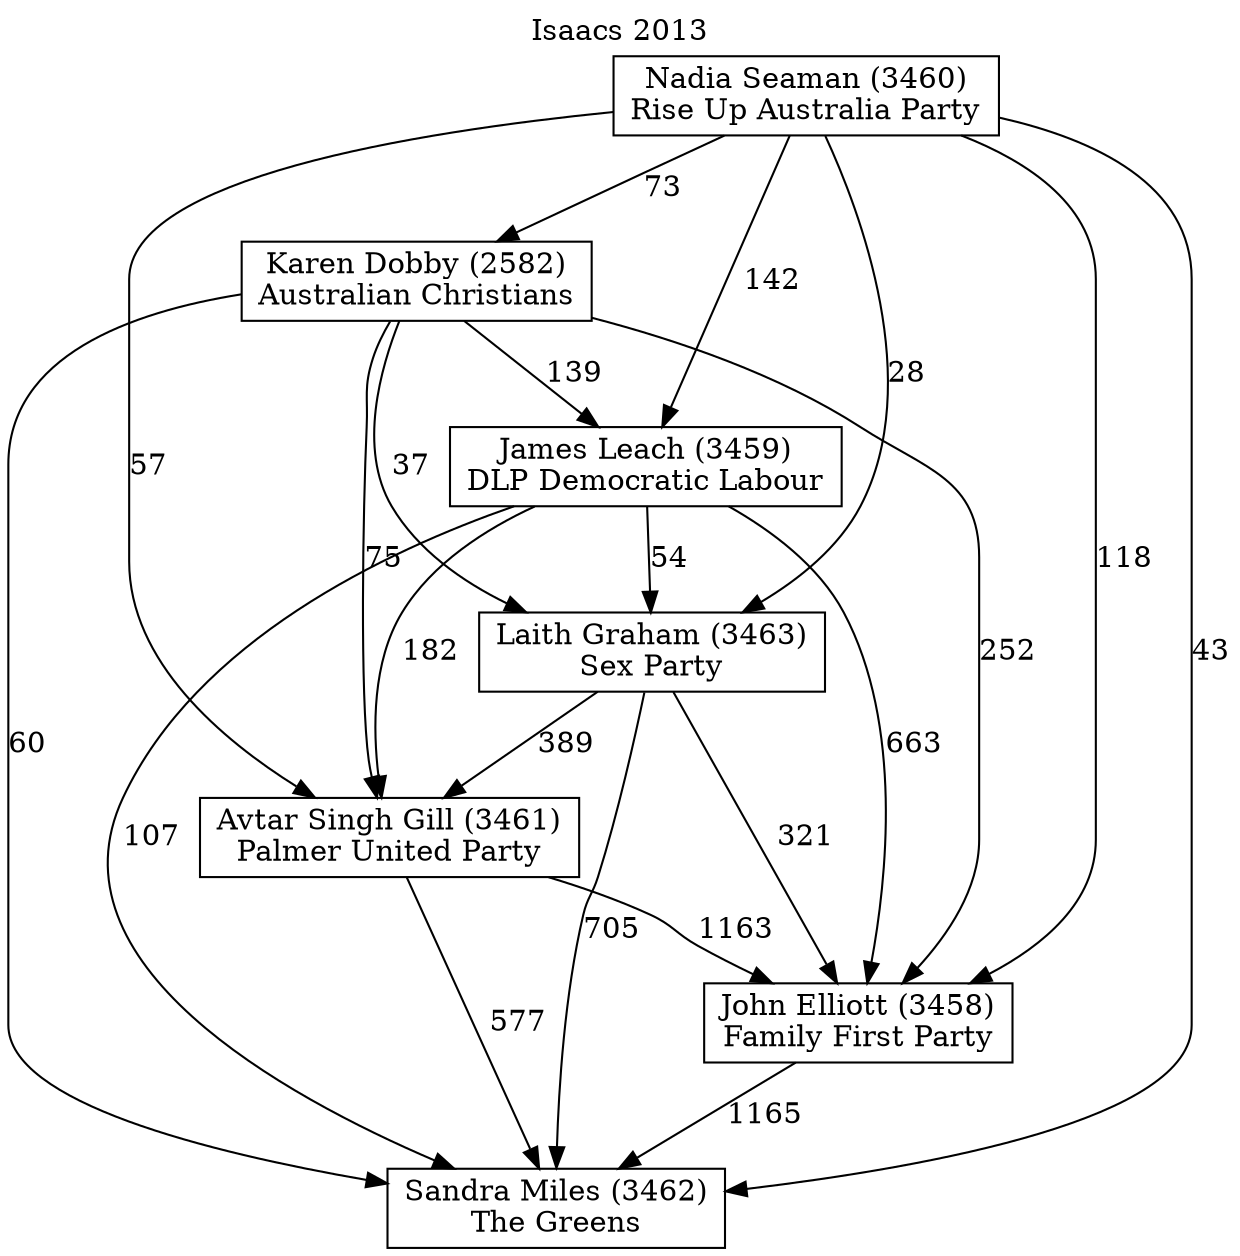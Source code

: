 // House preference flow
digraph "Sandra Miles (3462)_Isaacs_2013" {
	graph [label="Isaacs 2013" labelloc=t mclimit=10]
	node [shape=box]
	"Avtar Singh Gill (3461)" [label="Avtar Singh Gill (3461)
Palmer United Party"]
	"James Leach (3459)" [label="James Leach (3459)
DLP Democratic Labour"]
	"John Elliott (3458)" [label="John Elliott (3458)
Family First Party"]
	"Karen Dobby (2582)" [label="Karen Dobby (2582)
Australian Christians"]
	"Laith Graham (3463)" [label="Laith Graham (3463)
Sex Party"]
	"Nadia Seaman (3460)" [label="Nadia Seaman (3460)
Rise Up Australia Party"]
	"Sandra Miles (3462)" [label="Sandra Miles (3462)
The Greens"]
	"Avtar Singh Gill (3461)" -> "John Elliott (3458)" [label=1163]
	"Avtar Singh Gill (3461)" -> "Sandra Miles (3462)" [label=577]
	"James Leach (3459)" -> "Avtar Singh Gill (3461)" [label=182]
	"James Leach (3459)" -> "John Elliott (3458)" [label=663]
	"James Leach (3459)" -> "Laith Graham (3463)" [label=54]
	"James Leach (3459)" -> "Sandra Miles (3462)" [label=107]
	"John Elliott (3458)" -> "Sandra Miles (3462)" [label=1165]
	"Karen Dobby (2582)" -> "Avtar Singh Gill (3461)" [label=75]
	"Karen Dobby (2582)" -> "James Leach (3459)" [label=139]
	"Karen Dobby (2582)" -> "John Elliott (3458)" [label=252]
	"Karen Dobby (2582)" -> "Laith Graham (3463)" [label=37]
	"Karen Dobby (2582)" -> "Sandra Miles (3462)" [label=60]
	"Laith Graham (3463)" -> "Avtar Singh Gill (3461)" [label=389]
	"Laith Graham (3463)" -> "John Elliott (3458)" [label=321]
	"Laith Graham (3463)" -> "Sandra Miles (3462)" [label=705]
	"Nadia Seaman (3460)" -> "Avtar Singh Gill (3461)" [label=57]
	"Nadia Seaman (3460)" -> "James Leach (3459)" [label=142]
	"Nadia Seaman (3460)" -> "John Elliott (3458)" [label=118]
	"Nadia Seaman (3460)" -> "Karen Dobby (2582)" [label=73]
	"Nadia Seaman (3460)" -> "Laith Graham (3463)" [label=28]
	"Nadia Seaman (3460)" -> "Sandra Miles (3462)" [label=43]
}
